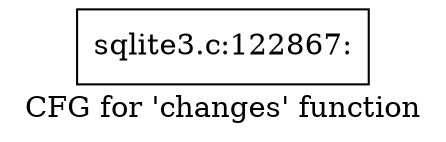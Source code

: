 digraph "CFG for 'changes' function" {
	label="CFG for 'changes' function";

	Node0x55c0f87f7ad0 [shape=record,label="{sqlite3.c:122867:}"];
}
